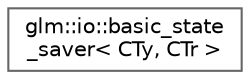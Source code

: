 digraph "Graphical Class Hierarchy"
{
 // LATEX_PDF_SIZE
  bgcolor="transparent";
  edge [fontname=Helvetica,fontsize=10,labelfontname=Helvetica,labelfontsize=10];
  node [fontname=Helvetica,fontsize=10,shape=box,height=0.2,width=0.4];
  rankdir="LR";
  Node0 [id="Node000000",label="glm::io::basic_state\l_saver\< CTy, CTr \>",height=0.2,width=0.4,color="grey40", fillcolor="white", style="filled",URL="$classglm_1_1io_1_1basic__state__saver.html",tooltip=" "];
}
